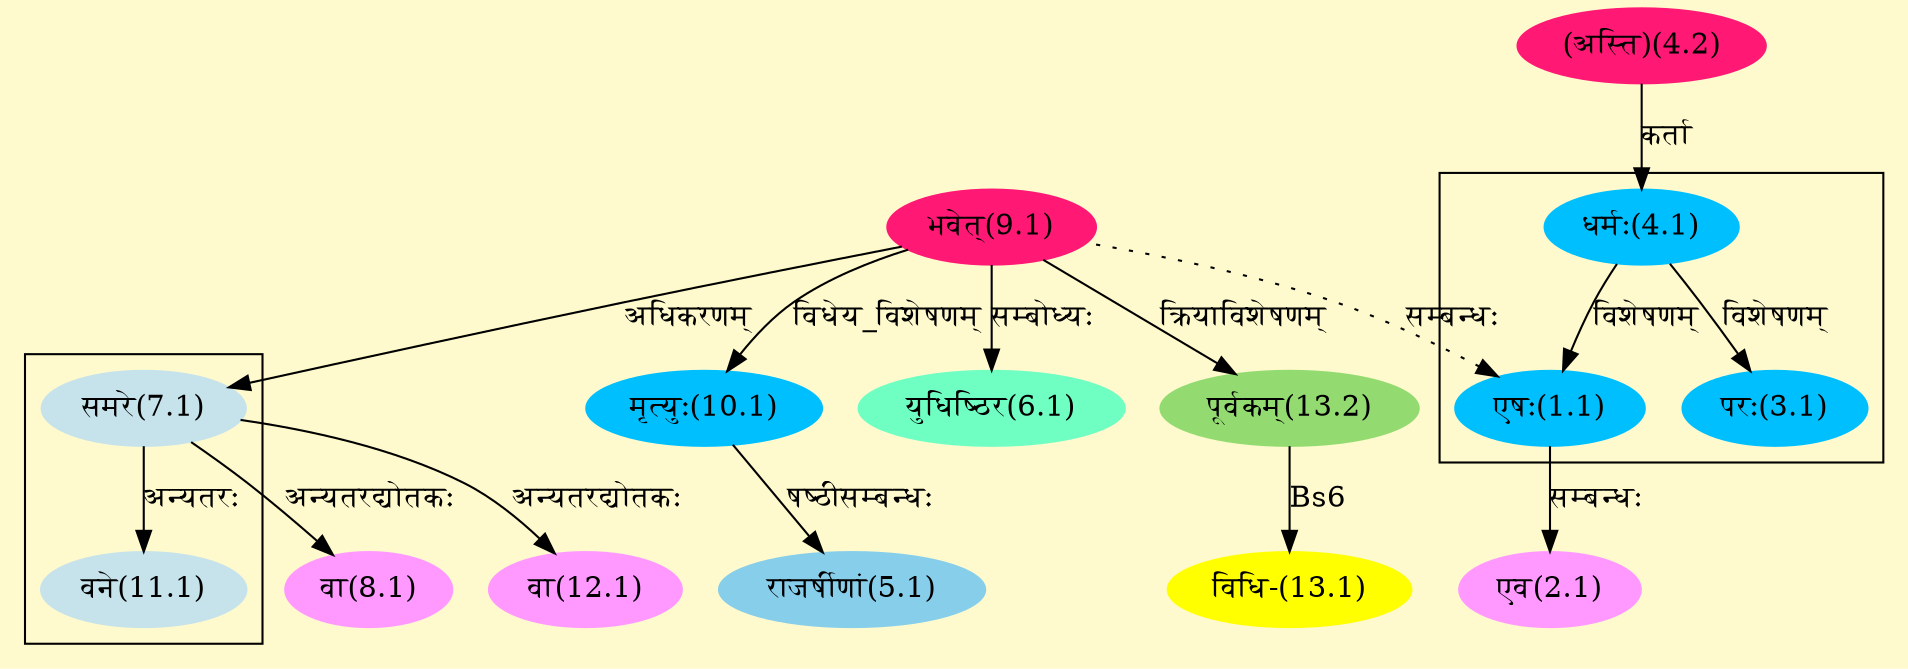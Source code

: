 digraph G{
rankdir=BT;
 compound=true;
 bgcolor="lemonchiffon1";

subgraph cluster_1{
Node1_1 [style=filled, color="#00BFFF" label = "एषः(1.1)"]
Node4_1 [style=filled, color="#00BFFF" label = "धर्मः(4.1)"]
Node3_1 [style=filled, color="#00BFFF" label = "परः(3.1)"]

}

subgraph cluster_2{
Node11_1 [style=filled, color="#C6E2EB" label = "वने(11.1)"]
Node7_1 [style=filled, color="#C6E2EB" label = "समरे(7.1)"]

}
Node1_1 [style=filled, color="#00BFFF" label = "एषः(1.1)"]
Node9_1 [style=filled, color="#FF1975" label = "भवेत्(9.1)"]
Node2_1 [style=filled, color="#FF99FF" label = "एव(2.1)"]
Node4_1 [style=filled, color="#00BFFF" label = "धर्मः(4.1)"]
Node4_2 [style=filled, color="#FF1975" label = "(अस्ति)(4.2)"]
Node [style=filled, color="" label = "()"]
Node5_1 [style=filled, color="#87CEEB" label = "राजर्षीणां(5.1)"]
Node10_1 [style=filled, color="#00BFFF" label = "मृत्युः(10.1)"]
Node6_1 [style=filled, color="#6FFFC3" label = "युधिष्ठिर(6.1)"]
Node7_1 [style=filled, color="#C6E2EB" label = "समरे(7.1)"]
Node8_1 [style=filled, color="#FF99FF" label = "वा(8.1)"]
Node12_1 [style=filled, color="#FF99FF" label = "वा(12.1)"]
Node13_1 [style=filled, color="#FFFF00" label = "विधि-(13.1)"]
Node13_2 [style=filled, color="#93DB70" label = "पूर्वकम्(13.2)"]
/* Start of Relations section */

Node1_1 -> Node4_1 [  label="विशेषणम्"  dir="back" ]
Node1_1 -> Node9_1 [ style=dotted label="सम्बन्धः"  dir="back" ]
Node2_1 -> Node1_1 [  label="सम्बन्धः"  dir="back" ]
Node3_1 -> Node4_1 [  label="विशेषणम्"  dir="back" ]
Node4_1 -> Node4_2 [  label="कर्ता"  dir="back" ]
Node5_1 -> Node10_1 [  label="षष्ठीसम्बन्धः"  dir="back" ]
Node6_1 -> Node9_1 [  label="सम्बोध्यः"  dir="back" ]
Node7_1 -> Node9_1 [  label="अधिकरणम्"  dir="back" ]
Node8_1 -> Node7_1 [  label="अन्यतरद्योतकः"  dir="back" ]
Node10_1 -> Node9_1 [  label="विधेय_विशेषणम्"  dir="back" ]
Node11_1 -> Node7_1 [  label="अन्यतरः"  dir="back" ]
Node12_1 -> Node7_1 [  label="अन्यतरद्योतकः"  dir="back" ]
Node13_1 -> Node13_2 [  label="Bs6"  dir="back" ]
Node13_2 -> Node9_1 [  label="क्रियाविशेषणम्"  dir="back" ]
}
